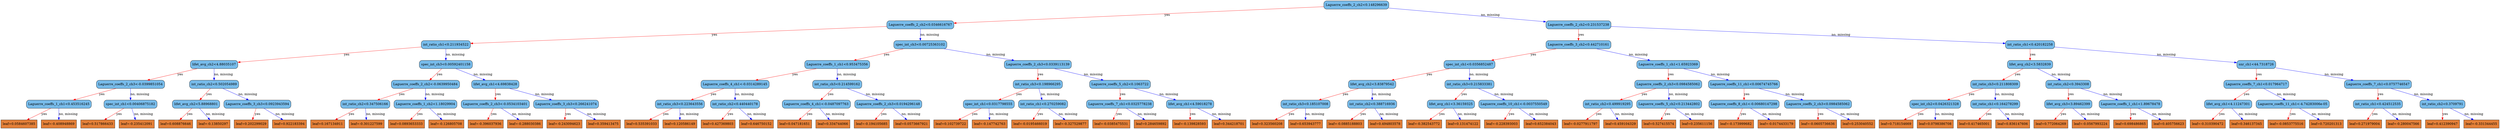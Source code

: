 digraph {
	graph [bb="0,0,8733.4,567",
		rankdir=TB
	];
	node [label="\N"];
	0	[fillcolor="#78bceb",
		height=0.5,
		label="Laguerre_coeffs_2_ch2<0.148296639",
		pos="4740.2,549",
		shape=box,
		style="filled, rounded",
		width=3.1076];
	1	[fillcolor="#78bceb",
		height=0.5,
		label="Laguerre_coeffs_2_ch2<0.0346616767",
		pos="3216.2,460.5",
		shape=box,
		style="filled, rounded",
		width=3.2014];
	0 -> 1	[color="#FF0000",
		label=yes,
		lp="4124.2,504.75",
		pos="e,3331.8,468.06 4627.9,541.62 4350.6,525.88 3635.3,485.28 3343.3,468.71"];
	2	[fillcolor="#78bceb",
		height=0.5,
		label="Laguerre_coeffs_2_ch2<0.231537238",
		pos="5518.2,460.5",
		shape=box,
		style="filled, rounded",
		width=3.1076];
	0 -> 2	[color="#0000FF",
		label="no, missing",
		lp="5231.1,504.75",
		pos="e,5406,473.98 4852.5,535.51 4996.6,519.49 5245.8,491.8 5395,475.21"];
	3	[fillcolor="#78bceb",
		height=0.5,
		label="int_ratio_ch1<0.211934522",
		pos="1556.2,372",
		shape=box,
		style="filled, rounded",
		width=2.3264];
	1 -> 3	[color="#FF0000",
		label=yes,
		lp="2544.2,416.25",
		pos="e,1640.4,377.39 3100.5,453.47 2789.1,437.24 1937.8,392.88 1651.6,377.97"];
	4	[fillcolor="#78bceb",
		height=0.5,
		label="spec_int_ch3<0.00725363102",
		pos="3216.2,372",
		shape=box,
		style="filled, rounded",
		width=2.5035];
	1 -> 4	[color="#0000FF",
		label="no, missing",
		lp="3248.1,416.25",
		pos="e,3216.2,390.35 3216.2,442.41 3216.2,430.76 3216.2,415.05 3216.2,401.52"];
	5	[fillcolor="#78bceb",
		height=0.5,
		label="Laguerre_coeffs_3_ch2<0.442710161",
		pos="5518.2,372",
		shape=box,
		style="filled, rounded",
		width=3.1076];
	2 -> 5	[color="#FF0000",
		label=yes,
		lp="5527.2,416.25",
		pos="e,5518.2,390.35 5518.2,442.41 5518.2,430.76 5518.2,415.05 5518.2,401.52"];
	6	[fillcolor="#78bceb",
		height=0.5,
		label="int_ratio_ch1<0.420182258",
		pos="7069.2,372",
		shape=box,
		style="filled, rounded",
		width=2.3264];
	2 -> 6	[color="#0000FF",
		label="no, missing",
		lp="6465.1,416.25",
		pos="e,6985.3,377.68 5630.4,453.24 5922.3,436.97 6701.7,393.5 6973.9,378.32"];
	7	[fillcolor="#78bceb",
		height=0.5,
		label="lifet_avg_ch2<4.88035107",
		pos="744.25,283.5",
		shape=box,
		style="filled, rounded",
		width=2.2639];
	3 -> 7	[color="#FF0000",
		label=yes,
		lp="1232.2,327.75",
		pos="e,826.03,293.21 1472,362.03 1319,345.73 996.45,311.37 837.21,294.4"];
	8	[fillcolor="#78bceb",
		height=0.5,
		label="spec_int_ch3<0.00592401158",
		pos="1556.2,283.5",
		shape=box,
		style="filled, rounded",
		width=2.5035];
	3 -> 8	[color="#0000FF",
		label="no, missing",
		lp="1588.1,327.75",
		pos="e,1556.2,301.85 1556.2,353.91 1556.2,342.26 1556.2,326.55 1556.2,313.02"];
	9	[fillcolor="#78bceb",
		height=0.5,
		label="Laguerre_coeffs_1_ch1<0.953475356",
		pos="2906.2,283.5",
		shape=box,
		style="filled, rounded",
		width=3.1076];
	4 -> 9	[color="#FF0000",
		label=yes,
		lp="3098.2,327.75",
		pos="e,2968.8,301.95 3153.9,353.6 3103.6,339.57 3032.8,319.82 2979.8,305.03"];
	10	[fillcolor="#78bceb",
		height=0.5,
		label="Laguerre_coeffs_2_ch3<0.0339113139",
		pos="3625.2,283.5",
		shape=box,
		style="filled, rounded",
		width=3.2014];
	4 -> 10	[color="#0000FF",
		label="no, missing",
		lp="3490.1,327.75",
		pos="e,3542.8,301.95 3298.5,353.6 3365.9,339.34 3461.4,319.16 3531.7,304.29"];
	15	[fillcolor="#78bceb",
		height=0.5,
		label="Laguerre_coeffs_2_ch3<-0.0399851054",
		pos="451.25,195",
		shape=box,
		style="filled, rounded",
		width=3.2639];
	7 -> 15	[color="#FF0000",
		label=yes,
		lp="633.25,239.25",
		pos="e,510.35,213.45 685.31,265.1 637.9,251.1 571.17,231.4 521.09,216.62"];
	16	[fillcolor="#78bceb",
		height=0.5,
		label="int_ratio_ch2<0.502054989",
		pos="744.25,195",
		shape=box,
		style="filled, rounded",
		width=2.3264];
	7 -> 16	[color="#0000FF",
		label="no, missing",
		lp="776.12,239.25",
		pos="e,744.25,213.35 744.25,265.41 744.25,253.76 744.25,238.05 744.25,224.52"];
	17	[fillcolor="#78bceb",
		height=0.5,
		label="Laguerre_coeffs_2_ch2<-0.0639950484",
		pos="1484.2,195",
		shape=box,
		style="filled, rounded",
		width=3.2639];
	8 -> 17	[color="#FF0000",
		label=yes,
		lp="1536.2,239.25",
		pos="e,1498.7,213.35 1542,265.41 1531.7,253.05 1517.7,236.13 1506,222.08"];
	18	[fillcolor="#78bceb",
		height=0.5,
		label="lifet_avg_ch1<4.69838428",
		pos="1728.2,195",
		shape=box,
		style="filled, rounded",
		width=2.2639];
	8 -> 18	[color="#0000FF",
		label="no, missing",
		lp="1690.1,239.25",
		pos="e,1693.6,213.41 1590.6,265.2 1617.3,251.81 1654.4,233.15 1683.4,218.58"];
	31	[fillcolor="#78bceb",
		height=0.5,
		label="Laguerre_coeffs_1_ch1<0.453516245",
		pos="200.25,106.5",
		shape=box,
		style="filled, rounded",
		width=3.1076];
	15 -> 31	[color="#FF0000",
		label=yes,
		lp="357.25,150.75",
		pos="e,250.66,124.87 400.76,176.6 360.59,162.76 304.23,143.34 261.49,128.61"];
	32	[fillcolor="#78bceb",
		height=0.5,
		label="spec_int_ch1<0.00406875182",
		pos="451.25,106.5",
		shape=box,
		style="filled, rounded",
		width=2.5035];
	15 -> 32	[color="#0000FF",
		label="no, missing",
		lp="483.12,150.75",
		pos="e,451.25,124.85 451.25,176.91 451.25,165.26 451.25,149.55 451.25,136.02"];
	33	[fillcolor="#78bceb",
		height=0.5,
		label="lifet_avg_ch2<5.88968801",
		pos="680.25,106.5",
		shape=box,
		style="filled, rounded",
		width=2.2639];
	16 -> 33	[color="#FF0000",
		label=yes,
		lp="727.25,150.75",
		pos="e,693.09,124.85 731.61,176.91 722.55,164.67 710.18,147.95 699.85,133.99"];
	34	[fillcolor="#78bceb",
		height=0.5,
		label="Laguerre_coeffs_3_ch3<0.0923943594",
		pos="895.25,106.5",
		shape=box,
		style="filled, rounded",
		width=3.2014];
	16 -> 34	[color="#0000FF",
		label="no, missing",
		lp="866.12,150.75",
		pos="e,864.85,124.91 774.44,176.7 797.62,163.43 829.83,144.98 855.16,130.46"];
	63	[fillcolor="#e48038",
		height=0.5,
		label="leaf=0.0584607385",
		pos="61.25,18",
		shape=box,
		style=filled,
		width=1.7014];
	31 -> 63	[color="#FF0000",
		label=yes,
		lp="152.25,62.25",
		pos="e,88.996,36.267 172.46,88.203 151.24,75.003 121.8,56.683 98.545,42.209"];
	64	[fillcolor="#e48038",
		height=0.5,
		label="leaf=-0.408948869",
		pos="200.25,18",
		shape=box,
		style=filled,
		width=1.6701];
	31 -> 64	[color="#0000FF",
		label="no, missing",
		lp="232.12,62.25",
		pos="e,200.25,36.35 200.25,88.41 200.25,76.758 200.25,61.047 200.25,47.519"];
	65	[fillcolor="#e48038",
		height=0.5,
		label="leaf=0.517866433",
		pos="336.25,18",
		shape=box,
		style=filled,
		width=1.6076];
	32 -> 65	[color="#FF0000",
		label=yes,
		lp="413.25,62.25",
		pos="e,359.21,36.267 428.25,88.203 411.1,75.297 387.43,57.498 368.4,43.183"];
	66	[fillcolor="#e48038",
		height=0.5,
		label="leaf=-0.235412091",
		pos="472.25,18",
		shape=box,
		style=filled,
		width=1.6701];
	32 -> 66	[color="#0000FF",
		label="no, missing",
		lp="496.12,62.25",
		pos="e,468.04,36.35 455.4,88.41 458.23,76.758 462.04,61.047 465.33,47.519"];
	67	[fillcolor="#e48038",
		height=0.5,
		label="leaf=0.608876646",
		pos="608.25,18",
		shape=box,
		style=filled,
		width=1.6076];
	33 -> 67	[color="#FF0000",
		label=yes,
		lp="660.25,62.25",
		pos="e,622.69,36.35 666.03,88.41 655.74,76.051 641.65,59.127 629.96,45.085"];
	68	[fillcolor="#e48038",
		height=0.5,
		label="leaf=-0.13850297",
		pos="741.25,18",
		shape=box,
		style=filled,
		width=1.5764];
	33 -> 68	[color="#0000FF",
		label="no, missing",
		lp="748.12,62.25",
		pos="e,729.01,36.35 692.3,88.41 700.93,76.169 712.73,59.449 722.57,45.487"];
	69	[fillcolor="#e48038",
		height=0.5,
		label="leaf=0.202299029",
		pos="874.25,18",
		shape=box,
		style=filled,
		width=1.6076];
	34 -> 69	[color="#FF0000",
		label=yes,
		lp="896.25,62.25",
		pos="e,878.46,36.35 891.1,88.41 888.27,76.758 884.46,61.047 881.17,47.519"];
	70	[fillcolor="#e48038",
		height=0.5,
		label="leaf=0.922183394",
		pos="1008.2,18",
		shape=box,
		style=filled,
		width=1.6076];
	34 -> 70	[color="#0000FF",
		label="no, missing",
		lp="994.12,62.25",
		pos="e,985.69,36.267 917.85,88.203 934.71,75.297 957.96,57.498 976.66,43.183"];
	35	[fillcolor="#78bceb",
		height=0.5,
		label="int_ratio_ch2<0.347506166",
		pos="1274.2,106.5",
		shape=box,
		style="filled, rounded",
		width=2.3264];
	17 -> 35	[color="#FF0000",
		label=yes,
		lp="1407.2,150.75",
		pos="e,1316.4,124.87 1442,176.6 1408.8,162.9 1362.2,143.75 1326.6,129.08"];
	36	[fillcolor="#78bceb",
		height=0.5,
		label="Laguerre_coeffs_1_ch2<1.18029904",
		pos="1484.2,106.5",
		shape=box,
		style="filled, rounded",
		width=3.0139];
	17 -> 36	[color="#0000FF",
		label="no, missing",
		lp="1516.1,150.75",
		pos="e,1484.2,124.85 1484.2,176.91 1484.2,165.26 1484.2,149.55 1484.2,136.02"];
	37	[fillcolor="#78bceb",
		height=0.5,
		label="Laguerre_coeffs_2_ch3<-0.0534103401",
		pos="1728.2,106.5",
		shape=box,
		style="filled, rounded",
		width=3.2639];
	18 -> 37	[color="#FF0000",
		label=yes,
		lp="1737.2,150.75",
		pos="e,1728.2,124.85 1728.2,176.91 1728.2,165.26 1728.2,149.55 1728.2,136.02"];
	38	[fillcolor="#78bceb",
		height=0.5,
		label="Laguerre_coeffs_3_ch3<0.266241074",
		pos="1975.2,106.5",
		shape=box,
		style="filled, rounded",
		width=3.1076];
	18 -> 38	[color="#0000FF",
		label="no, missing",
		lp="1906.1,150.75",
		pos="e,1925.6,124.87 1777.9,176.6 1817.5,162.76 1872.9,143.34 1915,128.61"];
	71	[fillcolor="#e48038",
		height=0.5,
		label="leaf=0.167134911",
		pos="1142.2,18",
		shape=box,
		style=filled,
		width=1.6076];
	35 -> 71	[color="#FF0000",
		label=yes,
		lp="1229.2,62.25",
		pos="e,1168.6,36.267 1247.9,88.203 1227.8,75.062 1200,56.846 1178,42.403"];
	72	[fillcolor="#e48038",
		height=0.5,
		label="leaf=-0.301227599",
		pos="1278.2,18",
		shape=box,
		style=filled,
		width=1.6701];
	35 -> 72	[color="#0000FF",
		label="no, missing",
		lp="1309.1,62.25",
		pos="e,1277.4,36.35 1275,88.41 1275.6,76.758 1276.3,61.047 1276.9,47.519"];
	73	[fillcolor="#e48038",
		height=0.5,
		label="leaf=0.0893653333",
		pos="1417.2,18",
		shape=box,
		style=filled,
		width=1.7014];
	36 -> 73	[color="#FF0000",
		label=yes,
		lp="1466.2,62.25",
		pos="e,1430.7,36.35 1471,88.41 1461.4,76.051 1448.3,59.127 1437.5,45.085"];
	74	[fillcolor="#e48038",
		height=0.5,
		label="leaf=-0.126805708",
		pos="1556.2,18",
		shape=box,
		style=filled,
		width=1.6701];
	36 -> 74	[color="#0000FF",
		label="no, missing",
		lp="1559.1,62.25",
		pos="e,1541.8,36.35 1498.5,88.41 1508.8,76.051 1522.8,59.127 1534.5,45.085"];
	75	[fillcolor="#e48038",
		height=0.5,
		label="leaf=-0.396037936",
		pos="1694.2,18",
		shape=box,
		style=filled,
		width=1.6701];
	37 -> 75	[color="#FF0000",
		label=yes,
		lp="1724.2,62.25",
		pos="e,1701.1,36.35 1721.5,88.41 1716.9,76.522 1710.5,60.41 1705.1,46.702"];
	76	[fillcolor="#e48038",
		height=0.5,
		label="leaf=-0.288030386",
		pos="1832.2,18",
		shape=box,
		style=filled,
		width=1.6701];
	37 -> 76	[color="#0000FF",
		label="no, missing",
		lp="1822.1,62.25",
		pos="e,1811.4,36.35 1748.8,88.41 1764.2,75.581 1785.6,57.831 1802.8,43.493"];
	77	[fillcolor="#e48038",
		height=0.5,
		label="leaf=-0.243094623",
		pos="1970.2,18",
		shape=box,
		style=filled,
		width=1.6701];
	38 -> 77	[color="#FF0000",
		label=yes,
		lp="1982.2,62.25",
		pos="e,1971.3,36.35 1974.3,88.41 1973.6,76.758 1972.7,61.047 1971.9,47.519"];
	78	[fillcolor="#e48038",
		height=0.5,
		label="leaf=0.359413475",
		pos="2106.2,18",
		shape=box,
		style=filled,
		width=1.6076];
	38 -> 78	[color="#0000FF",
		label="no, missing",
		lp="2085.1,62.25",
		pos="e,2080.1,36.267 2001.4,88.203 2021.3,75.12 2048.7,57.01 2070.5,42.597"];
	19	[fillcolor="#78bceb",
		height=0.5,
		label="Laguerre_coeffs_4_ch1<-0.0314289145",
		pos="2585.2,195",
		shape=box,
		style="filled, rounded",
		width=3.2639];
	9 -> 19	[color="#FF0000",
		label=yes,
		lp="2784.2,239.25",
		pos="e,2650,213.45 2841.7,265.1 2789.5,251.05 2716,231.24 2661.1,216.43"];
	20	[fillcolor="#78bceb",
		height=0.5,
		label="int_ratio_ch3<0.214599162",
		pos="2906.2,195",
		shape=box,
		style="filled, rounded",
		width=2.3264];
	9 -> 20	[color="#0000FF",
		label="no, missing",
		lp="2938.1,239.25",
		pos="e,2906.2,213.35 2906.2,265.41 2906.2,253.76 2906.2,238.05 2906.2,224.52"];
	21	[fillcolor="#78bceb",
		height=0.5,
		label="int_ratio_ch3<0.198966295",
		pos="3625.2,195",
		shape=box,
		style="filled, rounded",
		width=2.3264];
	10 -> 21	[color="#FF0000",
		label=yes,
		lp="3634.2,239.25",
		pos="e,3625.2,213.35 3625.2,265.41 3625.2,253.76 3625.2,238.05 3625.2,224.52"];
	22	[fillcolor="#78bceb",
		height=0.5,
		label="Laguerre_coeffs_5_ch2<0.1063722",
		pos="3914.2,195",
		shape=box,
		style="filled, rounded",
		width=2.9201];
	10 -> 22	[color="#0000FF",
		label="no, missing",
		lp="3828.1,239.25",
		pos="e,3856.2,213.37 3683.4,265.1 3730.1,251.11 3795.9,231.42 3845.3,216.64"];
	39	[fillcolor="#78bceb",
		height=0.5,
		label="int_ratio_ch3<0.223643556",
		pos="2374.2,106.5",
		shape=box,
		style="filled, rounded",
		width=2.3264];
	19 -> 39	[color="#FF0000",
		label=yes,
		lp="2508.2,150.75",
		pos="e,2416.6,124.87 2542.8,176.6 2509.4,162.9 2462.7,143.75 2426.9,129.08"];
	40	[fillcolor="#78bceb",
		height=0.5,
		label="int_ratio_ch2<0.440440178",
		pos="2585.2,106.5",
		shape=box,
		style="filled, rounded",
		width=2.3264];
	19 -> 40	[color="#0000FF",
		label="no, missing",
		lp="2617.1,150.75",
		pos="e,2585.2,124.85 2585.2,176.91 2585.2,165.26 2585.2,149.55 2585.2,136.02"];
	41	[fillcolor="#78bceb",
		height=0.5,
		label="Laguerre_coeffs_4_ch1<-0.0487097763",
		pos="2828.2,106.5",
		shape=box,
		style="filled, rounded",
		width=3.2639];
	20 -> 41	[color="#FF0000",
		label=yes,
		lp="2883.2,150.75",
		pos="e,2843.9,124.85 2890.8,176.91 2879.6,164.43 2864.1,147.3 2851.4,133.18"];
	42	[fillcolor="#78bceb",
		height=0.5,
		label="Laguerre_coeffs_2_ch3<0.0194296148",
		pos="3079.2,106.5",
		shape=box,
		style="filled, rounded",
		width=3.2014];
	20 -> 42	[color="#0000FF",
		label="no, missing",
		lp="3040.1,150.75",
		pos="e,3044.4,124.91 2940.8,176.7 2967.7,163.25 3005.3,144.49 3034.5,129.89"];
	79	[fillcolor="#e48038",
		height=0.5,
		label="leaf=0.535391033",
		pos="2240.2,18",
		shape=box,
		style=filled,
		width=1.6076];
	39 -> 79	[color="#FF0000",
		label=yes,
		lp="2329.2,62.25",
		pos="e,2267,36.267 2347.5,88.203 2327.1,75.062 2298.9,56.846 2276.5,42.403"];
	80	[fillcolor="#e48038",
		height=0.5,
		label="leaf=0.120586149",
		pos="2374.2,18",
		shape=box,
		style=filled,
		width=1.6076];
	39 -> 80	[color="#0000FF",
		label="no, missing",
		lp="2406.1,62.25",
		pos="e,2374.2,36.35 2374.2,88.41 2374.2,76.758 2374.2,61.047 2374.2,47.519"];
	81	[fillcolor="#e48038",
		height=0.5,
		label="leaf=0.427369803",
		pos="2508.2,18",
		shape=box,
		style=filled,
		width=1.6076];
	40 -> 81	[color="#FF0000",
		label=yes,
		lp="2563.2,62.25",
		pos="e,2523.7,36.35 2570,88.41 2558.9,75.934 2543.7,58.805 2531.1,44.685"];
	82	[fillcolor="#e48038",
		height=0.5,
		label="leaf=0.646750152",
		pos="2642.2,18",
		shape=box,
		style=filled,
		width=1.6076];
	40 -> 82	[color="#0000FF",
		label="no, missing",
		lp="2651.1,62.25",
		pos="e,2630.8,36.35 2596.5,88.41 2604.5,76.287 2615.4,59.77 2624.5,45.89"];
	83	[fillcolor="#e48038",
		height=0.5,
		label="leaf=0.047181651",
		pos="2776.2,18",
		shape=box,
		style=filled,
		width=1.6076];
	41 -> 83	[color="#FF0000",
		label=yes,
		lp="2816.2,62.25",
		pos="e,2786.7,36.35 2818,88.41 2810.7,76.287 2800.8,59.77 2792.4,45.89"];
	84	[fillcolor="#e48038",
		height=0.5,
		label="leaf=0.334744066",
		pos="2910.2,18",
		shape=box,
		style=filled,
		width=1.6076];
	41 -> 84	[color="#0000FF",
		label="no, missing",
		lp="2909.1,62.25",
		pos="e,2893.8,36.35 2844.5,88.41 2856.3,75.934 2872.5,58.805 2885.9,44.685"];
	85	[fillcolor="#e48038",
		height=0.5,
		label="leaf=-0.194105685",
		pos="3046.2,18",
		shape=box,
		style=filled,
		width=1.6701];
	42 -> 85	[color="#FF0000",
		label=yes,
		lp="3075.2,62.25",
		pos="e,3052.9,36.35 3072.7,88.41 3068.2,76.522 3062,60.41 3056.8,46.702"];
	86	[fillcolor="#e48038",
		height=0.5,
		label="leaf=0.0573667921",
		pos="3185.2,18",
		shape=box,
		style=filled,
		width=1.7014];
	42 -> 86	[color="#0000FF",
		label="no, missing",
		lp="3174.1,62.25",
		pos="e,3164.1,36.267 3100.4,88.203 3116.2,75.356 3137.9,57.661 3155.4,43.38"];
	43	[fillcolor="#78bceb",
		height=0.5,
		label="spec_int_ch1<0.0317798555",
		pos="3455.2,106.5",
		shape=box,
		style="filled, rounded",
		width=2.4097];
	21 -> 43	[color="#FF0000",
		label=yes,
		lp="3565.2,150.75",
		pos="e,3489.5,124.91 3591.3,176.7 3564.9,163.31 3528.3,144.65 3499.6,130.08"];
	44	[fillcolor="#78bceb",
		height=0.5,
		label="int_ratio_ch1<0.270259082",
		pos="3644.2,106.5",
		shape=box,
		style="filled, rounded",
		width=2.3264];
	21 -> 44	[color="#0000FF",
		label="no, missing",
		lp="3669.1,150.75",
		pos="e,3640.4,124.85 3629,176.91 3631.6,165.26 3635,149.55 3638,136.02"];
	45	[fillcolor="#78bceb",
		height=0.5,
		label="Laguerre_coeffs_7_ch1<0.0325778238",
		pos="3914.2,106.5",
		shape=box,
		style="filled, rounded",
		width=3.2014];
	22 -> 45	[color="#FF0000",
		label=yes,
		lp="3923.2,150.75",
		pos="e,3914.2,124.85 3914.2,176.91 3914.2,165.26 3914.2,149.55 3914.2,136.02"];
	46	[fillcolor="#78bceb",
		height=0.5,
		label="lifet_avg_ch1<4.59018278",
		pos="4159.2,106.5",
		shape=box,
		style="filled, rounded",
		width=2.2639];
	22 -> 46	[color="#0000FF",
		label="no, missing",
		lp="4091.1,150.75",
		pos="e,4110,124.87 3963.5,176.6 4002.7,162.79 4057.5,143.42 4099.2,128.7"];
	87	[fillcolor="#e48038",
		height=0.5,
		label="leaf=0.102739722",
		pos="3322.2,18",
		shape=box,
		style=filled,
		width=1.6076];
	43 -> 87	[color="#FF0000",
		label=yes,
		lp="3410.2,62.25",
		pos="e,3348.8,36.267 3428.7,88.203 3408.4,75.062 3380.4,56.846 3358.2,42.403"];
	88	[fillcolor="#e48038",
		height=0.5,
		label="leaf=-0.147742763",
		pos="3458.2,18",
		shape=box,
		style=filled,
		width=1.6701];
	43 -> 88	[color="#0000FF",
		label="no, missing",
		lp="3489.1,62.25",
		pos="e,3457.6,36.35 3455.8,88.41 3456.2,76.758 3456.8,61.047 3457.3,47.519"];
	89	[fillcolor="#e48038",
		height=0.5,
		label="leaf=-0.0195466019",
		pos="3600.2,18",
		shape=box,
		style=filled,
		width=1.7639];
	44 -> 89	[color="#FF0000",
		label=yes,
		lp="3635.2,62.25",
		pos="e,3609.1,36.35 3635.6,88.41 3629.4,76.405 3621.2,60.091 3614.1,46.295"];
	90	[fillcolor="#e48038",
		height=0.5,
		label="leaf=-0.327529877",
		pos="3742.2,18",
		shape=box,
		style=filled,
		width=1.6701];
	44 -> 90	[color="#0000FF",
		label="no, missing",
		lp="3734.1,62.25",
		pos="e,3722.6,36.35 3663.6,88.41 3678,75.698 3697.9,58.157 3714.1,43.889"];
	91	[fillcolor="#e48038",
		height=0.5,
		label="leaf=-0.0385475531",
		pos="3884.2,18",
		shape=box,
		style=filled,
		width=1.7639];
	45 -> 91	[color="#FF0000",
		label=yes,
		lp="3911.2,62.25",
		pos="e,3890.3,36.35 3908.3,88.41 3904.2,76.64 3898.7,60.729 3894,47.11"];
	92	[fillcolor="#e48038",
		height=0.5,
		label="leaf=0.284659892",
		pos="4023.2,18",
		shape=box,
		style=filled,
		width=1.6076];
	45 -> 92	[color="#0000FF",
		label="no, missing",
		lp="4011.1,62.25",
		pos="e,4001.5,36.267 3936,88.203 3952.2,75.356 3974.5,57.661 3992.5,43.38"];
	93	[fillcolor="#e48038",
		height=0.5,
		label="leaf=-0.139828593",
		pos="4159.2,18",
		shape=box,
		style=filled,
		width=1.6701];
	46 -> 93	[color="#FF0000",
		label=yes,
		lp="4168.2,62.25",
		pos="e,4159.2,36.35 4159.2,88.41 4159.2,76.758 4159.2,61.047 4159.2,47.519"];
	94	[fillcolor="#e48038",
		height=0.5,
		label="leaf=0.344218701",
		pos="4295.2,18",
		shape=box,
		style=filled,
		width=1.6076];
	46 -> 94	[color="#0000FF",
		label="no, missing",
		lp="4272.1,62.25",
		pos="e,4268.1,36.267 4186.4,88.203 4207.1,75.062 4235.7,56.846 4258.5,42.403"];
	11	[fillcolor="#78bceb",
		height=0.5,
		label="spec_int_ch1<0.0356852487",
		pos="5137.2,283.5",
		shape=box,
		style="filled, rounded",
		width=2.4097];
	5 -> 11	[color="#FF0000",
		label=yes,
		lp="5371.2,327.75",
		pos="e,5214.1,301.95 5441.6,353.6 5379.1,339.4 5290.6,319.32 5225.2,304.47"];
	12	[fillcolor="#78bceb",
		height=0.5,
		label="Laguerre_coeffs_1_ch1<1.65923369",
		pos="5833.2,283.5",
		shape=box,
		style="filled, rounded",
		width=3.0139];
	5 -> 12	[color="#0000FF",
		label="no, missing",
		lp="5736.1,327.75",
		pos="e,5769.7,301.95 5581.6,353.6 5632.8,339.55 5704.9,319.74 5758.8,304.93"];
	13	[fillcolor="#78bceb",
		height=0.5,
		label="lifet_avg_ch2<3.5832839",
		pos="7069.2,283.5",
		shape=box,
		style="filled, rounded",
		width=2.1701];
	6 -> 13	[color="#FF0000",
		label=yes,
		lp="7078.2,327.75",
		pos="e,7069.2,301.85 7069.2,353.91 7069.2,342.26 7069.2,326.55 7069.2,313.02"];
	14	[fillcolor="#78bceb",
		height=0.5,
		label="snr_ch1<44.7318726",
		pos="7900.2,283.5",
		shape=box,
		style="filled, rounded",
		width=1.8264];
	6 -> 14	[color="#0000FF",
		label="no, missing",
		lp="7591.1,327.75",
		pos="e,7834.3,291.37 7153.1,362.27 7314.6,345.46 7666.7,308.81 7822.9,292.55"];
	23	[fillcolor="#78bceb",
		height=0.5,
		label="lifet_avg_ch2<3.83879542",
		pos="4795.2,195",
		shape=box,
		style="filled, rounded",
		width=2.2639];
	11 -> 23	[color="#FF0000",
		label=yes,
		lp="5006.2,239.25",
		pos="e,4864.2,213.45 5068.5,265.1 5012.7,250.99 4933.9,231.07 4875.3,216.25"];
	24	[fillcolor="#78bceb",
		height=0.5,
		label="int_ratio_ch3<0.215833381",
		pos="5137.2,195",
		shape=box,
		style="filled, rounded",
		width=2.3264];
	11 -> 24	[color="#0000FF",
		label="no, missing",
		lp="5169.1,239.25",
		pos="e,5137.2,213.35 5137.2,265.41 5137.2,253.76 5137.2,238.05 5137.2,224.52"];
	25	[fillcolor="#78bceb",
		height=0.5,
		label="Laguerre_coeffs_2_ch3<0.0984585062",
		pos="5833.2,195",
		shape=box,
		style="filled, rounded",
		width=3.2014];
	12 -> 25	[color="#FF0000",
		label=yes,
		lp="5842.2,239.25",
		pos="e,5833.2,213.35 5833.2,265.41 5833.2,253.76 5833.2,238.05 5833.2,224.52"];
	26	[fillcolor="#78bceb",
		height=0.5,
		label="Laguerre_coeffs_11_ch1<0.00674745766",
		pos="6096.2,195",
		shape=box,
		style="filled, rounded",
		width=3.3889];
	12 -> 26	[color="#0000FF",
		label="no, missing",
		lp="6021.1,239.25",
		pos="e,6043.4,213.37 5886.2,265.1 5928.4,251.2 5987.8,231.67 6032.6,216.92"];
	47	[fillcolor="#78bceb",
		height=0.5,
		label="int_ratio_ch3<0.185107008",
		pos="4563.2,106.5",
		shape=box,
		style="filled, rounded",
		width=2.3264];
	23 -> 47	[color="#FF0000",
		label=yes,
		lp="4709.2,150.75",
		pos="e,4609.8,124.87 4748.6,176.6 4711.7,162.85 4660,143.58 4620.6,128.89"];
	48	[fillcolor="#78bceb",
		height=0.5,
		label="int_ratio_ch2<0.388716936",
		pos="4795.2,106.5",
		shape=box,
		style="filled, rounded",
		width=2.3264];
	23 -> 48	[color="#0000FF",
		label="no, missing",
		lp="4827.1,150.75",
		pos="e,4795.2,124.85 4795.2,176.91 4795.2,165.26 4795.2,149.55 4795.2,136.02"];
	49	[fillcolor="#78bceb",
		height=0.5,
		label="lifet_avg_ch1<3.36159325",
		pos="5071.2,106.5",
		shape=box,
		style="filled, rounded",
		width=2.2639];
	24 -> 49	[color="#FF0000",
		label=yes,
		lp="5119.2,150.75",
		pos="e,5084.5,124.85 5124.2,176.91 5114.9,164.67 5102.1,147.95 5091.5,133.99"];
	50	[fillcolor="#78bceb",
		height=0.5,
		label="Laguerre_coeffs_10_ch1<-0.0037550549",
		pos="5291.2,106.5",
		shape=box,
		style="filled, rounded",
		width=3.3576];
	24 -> 50	[color="#0000FF",
		label="no, missing",
		lp="5260.1,150.75",
		pos="e,5260.2,124.91 5168,176.7 5191.7,163.43 5224.5,144.98 5250.4,130.46"];
	95	[fillcolor="#e48038",
		height=0.5,
		label="leaf=0.323560208",
		pos="4429.2,18",
		shape=box,
		style=filled,
		width=1.6076];
	47 -> 95	[color="#FF0000",
		label=yes,
		lp="4518.2,62.25",
		pos="e,4456,36.267 4536.5,88.203 4516.1,75.062 4487.9,56.846 4465.5,42.403"];
	96	[fillcolor="#e48038",
		height=0.5,
		label="leaf=0.653943777",
		pos="4563.2,18",
		shape=box,
		style=filled,
		width=1.6076];
	47 -> 96	[color="#0000FF",
		label="no, missing",
		lp="4595.1,62.25",
		pos="e,4563.2,36.35 4563.2,88.41 4563.2,76.758 4563.2,61.047 4563.2,47.519"];
	97	[fillcolor="#e48038",
		height=0.5,
		label="leaf=-0.0885188803",
		pos="4702.2,18",
		shape=box,
		style=filled,
		width=1.7639];
	48 -> 97	[color="#FF0000",
		label=yes,
		lp="4766.2,62.25",
		pos="e,4720.9,36.35 4776.9,88.41 4763.2,75.698 4744.3,58.157 4729,43.889"];
	98	[fillcolor="#e48038",
		height=0.5,
		label="leaf=0.494803578",
		pos="4841.2,18",
		shape=box,
		style=filled,
		width=1.6076];
	48 -> 98	[color="#0000FF",
		label="no, missing",
		lp="4855.1,62.25",
		pos="e,4832,36.35 4804.3,88.41 4810.7,76.405 4819.4,60.091 4826.7,46.295"];
	99	[fillcolor="#e48038",
		height=0.5,
		label="leaf=-0.382543772",
		pos="4977.2,18",
		shape=box,
		style=filled,
		width=1.6701];
	49 -> 99	[color="#FF0000",
		label=yes,
		lp="5042.2,62.25",
		pos="e,4996.1,36.35 5052.7,88.41 5038.9,75.698 5019.8,58.157 5004.3,43.889"];
	100	[fillcolor="#e48038",
		height=0.5,
		label="leaf=0.131474122",
		pos="5113.2,18",
		shape=box,
		style=filled,
		width=1.6076];
	49 -> 100	[color="#0000FF",
		label="no, missing",
		lp="5128.1,62.25",
		pos="e,5104.8,36.35 5079.5,88.41 5085.3,76.522 5093.1,60.41 5099.8,46.702"];
	101	[fillcolor="#e48038",
		height=0.5,
		label="leaf=-0.228393003",
		pos="5249.2,18",
		shape=box,
		style=filled,
		width=1.6701];
	50 -> 101	[color="#FF0000",
		label=yes,
		lp="5283.2,62.25",
		pos="e,5257.7,36.35 5283,88.41 5277.2,76.522 5269.4,60.41 5262.7,46.702"];
	102	[fillcolor="#e48038",
		height=0.5,
		label="leaf=0.652384043",
		pos="5385.2,18",
		shape=box,
		style=filled,
		width=1.6076];
	50 -> 102	[color="#0000FF",
		label="no, missing",
		lp="5379.1,62.25",
		pos="e,5366.4,36.35 5309.8,88.41 5323.6,75.698 5342.7,58.157 5358.2,43.889"];
	51	[fillcolor="#78bceb",
		height=0.5,
		label="int_ratio_ch2<0.499919295",
		pos="5622.2,106.5",
		shape=box,
		style="filled, rounded",
		width=2.3264];
	25 -> 51	[color="#FF0000",
		label=yes,
		lp="5756.2,150.75",
		pos="e,5664.6,124.87 5790.8,176.6 5757.4,162.9 5710.7,143.75 5674.9,129.08"];
	52	[fillcolor="#78bceb",
		height=0.5,
		label="Laguerre_coeffs_5_ch2<0.213442802",
		pos="5836.2,106.5",
		shape=box,
		style="filled, rounded",
		width=3.1076];
	25 -> 52	[color="#0000FF",
		label="no, missing",
		lp="5867.1,150.75",
		pos="e,5835.6,124.85 5833.8,176.91 5834.2,165.26 5834.8,149.55 5835.3,136.02"];
	53	[fillcolor="#78bceb",
		height=0.5,
		label="Laguerre_coeffs_8_ch1<-0.00680147298",
		pos="6096.2,106.5",
		shape=box,
		style="filled, rounded",
		width=3.3576];
	26 -> 53	[color="#FF0000",
		label=yes,
		lp="6105.2,150.75",
		pos="e,6096.2,124.85 6096.2,176.91 6096.2,165.26 6096.2,149.55 6096.2,136.02"];
	54	[fillcolor="#78bceb",
		height=0.5,
		label="Laguerre_coeffs_2_ch3<0.0984585062",
		pos="6354.2,106.5",
		shape=box,
		style="filled, rounded",
		width=3.2014];
	26 -> 54	[color="#0000FF",
		label="no, missing",
		lp="6281.1,150.75",
		pos="e,6302.4,124.87 6148.1,176.6 6189.5,162.73 6247.6,143.25 6291.6,128.51"];
	103	[fillcolor="#e48038",
		height=0.5,
		label="leaf=-0.0277911797",
		pos="5524.2,18",
		shape=box,
		style=filled,
		width=1.7639];
	51 -> 103	[color="#FF0000",
		label=yes,
		lp="5591.2,62.25",
		pos="e,5543.9,36.35 5602.9,88.41 5588.5,75.698 5568.6,58.157 5552.4,43.889"];
	104	[fillcolor="#e48038",
		height=0.5,
		label="leaf=0.459104329",
		pos="5663.2,18",
		shape=box,
		style=filled,
		width=1.6076];
	51 -> 104	[color="#0000FF",
		label="no, missing",
		lp="5679.1,62.25",
		pos="e,5655,36.35 5630.4,88.41 5636,76.522 5643.6,60.41 5650.1,46.702"];
	105	[fillcolor="#e48038",
		height=0.5,
		label="leaf=0.527415574",
		pos="5797.2,18",
		shape=box,
		style=filled,
		width=1.6076];
	52 -> 105	[color="#FF0000",
		label=yes,
		lp="5829.2,62.25",
		pos="e,5805.1,36.35 5828.5,88.41 5823.2,76.522 5815.9,60.41 5809.7,46.702"];
	106	[fillcolor="#e48038",
		height=0.5,
		label="leaf=0.235611156",
		pos="5931.2,18",
		shape=box,
		style=filled,
		width=1.6076];
	52 -> 106	[color="#0000FF",
		label="no, missing",
		lp="5925.1,62.25",
		pos="e,5912.2,36.35 5855,88.41 5869,75.698 5888.2,58.157 5903.9,43.889"];
	107	[fillcolor="#e48038",
		height=0.5,
		label="leaf=-0.173999682",
		pos="6067.2,18",
		shape=box,
		style=filled,
		width=1.6701];
	53 -> 107	[color="#FF0000",
		label=yes,
		lp="6094.2,62.25",
		pos="e,6073.1,36.35 6090.5,88.41 6086.6,76.64 6081.2,60.729 6076.7,47.11"];
	108	[fillcolor="#e48038",
		height=0.5,
		label="leaf=-0.0174433179",
		pos="6209.2,18",
		shape=box,
		style=filled,
		width=1.7639];
	53 -> 108	[color="#0000FF",
		label="no, missing",
		lp="6195.1,62.25",
		pos="e,6186.7,36.267 6118.8,88.203 6135.7,75.297 6159,57.498 6177.7,43.183"];
	109	[fillcolor="#e48038",
		height=0.5,
		label="leaf=-0.0605736636",
		pos="6354.2,18",
		shape=box,
		style=filled,
		width=1.7639];
	54 -> 109	[color="#FF0000",
		label=yes,
		lp="6363.2,62.25",
		pos="e,6354.2,36.35 6354.2,88.41 6354.2,76.758 6354.2,61.047 6354.2,47.519"];
	110	[fillcolor="#e48038",
		height=0.5,
		label="leaf=0.253040552",
		pos="6493.2,18",
		shape=box,
		style=filled,
		width=1.6076];
	54 -> 110	[color="#0000FF",
		label="no, missing",
		lp="6468.1,62.25",
		pos="e,6465.5,36.267 6382,88.203 6403.3,75.003 6432.7,56.683 6456,42.209"];
	27	[fillcolor="#78bceb",
		height=0.5,
		label="int_ratio_ch3<0.211808309",
		pos="6969.2,195",
		shape=box,
		style="filled, rounded",
		width=2.3264];
	13 -> 27	[color="#FF0000",
		label=yes,
		lp="7037.2,239.25",
		pos="e,6989.3,213.35 7049.5,265.41 7034.7,252.58 7014.1,234.83 6997.6,220.49"];
	28	[fillcolor="#78bceb",
		height=0.5,
		label="int_ratio_ch2<0.3943308",
		pos="7204.2,195",
		shape=box,
		style="filled, rounded",
		width=2.1389];
	13 -> 28	[color="#0000FF",
		label="no, missing",
		lp="7181.1,239.25",
		pos="e,7177.3,213.27 7096.2,265.2 7116.8,252.06 7145.2,233.85 7167.7,219.4"];
	29	[fillcolor="#78bceb",
		height=0.5,
		label="Laguerre_coeffs_7_ch1<0.017964717",
		pos="7900.2,195",
		shape=box,
		style="filled, rounded",
		width=3.1076];
	14 -> 29	[color="#FF0000",
		label=yes,
		lp="7909.2,239.25",
		pos="e,7900.2,213.35 7900.2,265.41 7900.2,253.76 7900.2,238.05 7900.2,224.52"];
	30	[fillcolor="#78bceb",
		height=0.5,
		label="Laguerre_coeffs_7_ch1<0.0757746547",
		pos="8311.2,195",
		shape=box,
		style="filled, rounded",
		width=3.2014];
	14 -> 30	[color="#0000FF",
		label="no, missing",
		lp="8175.1,239.25",
		pos="e,8228.3,213.45 7966.3,268.6 8034.2,254.31 8140.6,231.92 8217.3,215.78"];
	55	[fillcolor="#78bceb",
		height=0.5,
		label="spec_int_ch2<0.0426321328",
		pos="6764.2,106.5",
		shape=box,
		style="filled, rounded",
		width=2.4097];
	27 -> 55	[color="#FF0000",
		label=yes,
		lp="6894.2,150.75",
		pos="e,6805.5,124.91 6928.3,176.7 6896,163.08 6850.7,143.99 6816,129.32"];
	56	[fillcolor="#78bceb",
		height=0.5,
		label="int_ratio_ch1<0.164278299",
		pos="6969.2,106.5",
		shape=box,
		style="filled, rounded",
		width=2.3264];
	27 -> 56	[color="#0000FF",
		label="no, missing",
		lp="7001.1,150.75",
		pos="e,6969.2,124.85 6969.2,176.91 6969.2,165.26 6969.2,149.55 6969.2,136.02"];
	57	[fillcolor="#78bceb",
		height=0.5,
		label="lifet_avg_ch3<3.89462399",
		pos="7204.2,106.5",
		shape=box,
		style="filled, rounded",
		width=2.2639];
	28 -> 57	[color="#FF0000",
		label=yes,
		lp="7213.2,150.75",
		pos="e,7204.2,124.85 7204.2,176.91 7204.2,165.26 7204.2,149.55 7204.2,136.02"];
	58	[fillcolor="#78bceb",
		height=0.5,
		label="Laguerre_coeffs_1_ch1<1.89678478",
		pos="7447.2,106.5",
		shape=box,
		style="filled, rounded",
		width=3.0139];
	28 -> 58	[color="#0000FF",
		label="no, missing",
		lp="7380.1,150.75",
		pos="e,7398.4,124.87 7253.1,176.6 7291.9,162.79 7346.3,143.42 7387.7,128.7"];
	111	[fillcolor="#e48038",
		height=0.5,
		label="leaf=0.718154669",
		pos="6627.2,18",
		shape=box,
		style=filled,
		width=1.6076];
	55 -> 111	[color="#FF0000",
		label=yes,
		lp="6717.2,62.25",
		pos="e,6654.6,36.267 6736.9,88.203 6716,75.062 6687.2,56.846 6664.3,42.403"];
	112	[fillcolor="#e48038",
		height=0.5,
		label="leaf=0.0798386708",
		pos="6764.2,18",
		shape=box,
		style=filled,
		width=1.7014];
	55 -> 112	[color="#0000FF",
		label="no, missing",
		lp="6796.1,62.25",
		pos="e,6764.2,36.35 6764.2,88.41 6764.2,76.758 6764.2,61.047 6764.2,47.519"];
	113	[fillcolor="#e48038",
		height=0.5,
		label="leaf=0.417465001",
		pos="6901.2,18",
		shape=box,
		style=filled,
		width=1.6076];
	56 -> 113	[color="#FF0000",
		label=yes,
		lp="6951.2,62.25",
		pos="e,6914.9,36.35 6955.8,88.41 6946.1,76.051 6932.8,59.127 6921.8,45.085"];
	114	[fillcolor="#e48038",
		height=0.5,
		label="leaf=0.836147606",
		pos="7035.2,18",
		shape=box,
		style=filled,
		width=1.6076];
	56 -> 114	[color="#0000FF",
		label="no, missing",
		lp="7040.1,62.25",
		pos="e,7022,36.35 6982.3,88.41 6991.6,76.169 7004.4,59.449 7015,45.487"];
	115	[fillcolor="#e48038",
		height=0.5,
		label="leaf=0.772064269",
		pos="7169.2,18",
		shape=box,
		style=filled,
		width=1.6076];
	57 -> 115	[color="#FF0000",
		label=yes,
		lp="7199.2,62.25",
		pos="e,7176.3,36.35 7197.3,88.41 7192.5,76.522 7186,60.41 7180.5,46.702"];
	116	[fillcolor="#e48038",
		height=0.5,
		label="leaf=-0.0567993224",
		pos="7308.2,18",
		shape=box,
		style=filled,
		width=1.7639];
	57 -> 116	[color="#0000FF",
		label="no, missing",
		lp="7298.1,62.25",
		pos="e,7287.4,36.35 7224.8,88.41 7240.2,75.581 7261.6,57.831 7278.8,43.493"];
	117	[fillcolor="#e48038",
		height=0.5,
		label="leaf=0.698486865",
		pos="7447.2,18",
		shape=box,
		style=filled,
		width=1.6076];
	58 -> 117	[color="#FF0000",
		label=yes,
		lp="7456.2,62.25",
		pos="e,7447.2,36.35 7447.2,88.41 7447.2,76.758 7447.2,61.047 7447.2,47.519"];
	118	[fillcolor="#e48038",
		height=0.5,
		label="leaf=0.405756623",
		pos="7581.2,18",
		shape=box,
		style=filled,
		width=1.6076];
	58 -> 118	[color="#0000FF",
		label="no, missing",
		lp="7559.1,62.25",
		pos="e,7554.5,36.267 7474,88.203 7494.4,75.062 7522.6,56.846 7545,42.403"];
	59	[fillcolor="#78bceb",
		height=0.5,
		label="lifet_avg_ch1<4.11247301",
		pos="7788.2,106.5",
		shape=box,
		style="filled, rounded",
		width=2.2639];
	29 -> 59	[color="#FF0000",
		label=yes,
		lp="7864.2,150.75",
		pos="e,7810.6,124.77 7877.9,176.7 7861.1,163.8 7838.1,146 7819.6,131.68"];
	60	[fillcolor="#78bceb",
		height=0.5,
		label="Laguerre_coeffs_11_ch1<-4.74283006e-05",
		pos="8014.2,106.5",
		shape=box,
		style="filled, rounded",
		width=3.5035];
	29 -> 60	[color="#0000FF",
		label="no, missing",
		lp="8000.1,150.75",
		pos="e,7991.5,124.77 7923,176.7 7940.1,163.8 7963.5,146 7982.4,131.68"];
	61	[fillcolor="#78bceb",
		height=0.5,
		label="int_ratio_ch1<0.424512535",
		pos="8311.2,106.5",
		shape=box,
		style="filled, rounded",
		width=2.3264];
	30 -> 61	[color="#FF0000",
		label=yes,
		lp="8320.2,150.75",
		pos="e,8311.2,124.85 8311.2,176.91 8311.2,165.26 8311.2,149.55 8311.2,136.02"];
	62	[fillcolor="#78bceb",
		height=0.5,
		label="int_ratio_ch2<0.3709791",
		pos="8537.2,106.5",
		shape=box,
		style="filled, rounded",
		width=2.1389];
	30 -> 62	[color="#0000FF",
		label="no, missing",
		lp="8477.1,150.75",
		pos="e,8491.9,124.87 8356.7,176.6 8392.6,162.85 8443,143.58 8481.4,128.89"];
	119	[fillcolor="#e48038",
		height=0.5,
		label="leaf=-0.310390472",
		pos="7717.2,18",
		shape=box,
		style=filled,
		width=1.6701];
	59 -> 119	[color="#FF0000",
		label=yes,
		lp="7768.2,62.25",
		pos="e,7731.5,36.35 7774.2,88.41 7764.1,76.051 7750.2,59.127 7738.7,45.085"];
	120	[fillcolor="#e48038",
		height=0.5,
		label="leaf=0.346137345",
		pos="7853.2,18",
		shape=box,
		style=filled,
		width=1.6076];
	59 -> 120	[color="#0000FF",
		label="no, missing",
		lp="7859.1,62.25",
		pos="e,7840.2,36.35 7801.1,88.41 7810.3,76.169 7822.9,59.449 7833.3,45.487"];
	121	[fillcolor="#e48038",
		height=0.5,
		label="leaf=-0.0853775516",
		pos="7992.2,18",
		shape=box,
		style=filled,
		width=1.7639];
	60 -> 121	[color="#FF0000",
		label=yes,
		lp="8014.2,62.25",
		pos="e,7996.7,36.35 8009.9,88.41 8006.9,76.64 8002.9,60.729 7999.4,47.11"];
	122	[fillcolor="#e48038",
		height=0.5,
		label="leaf=0.720201313",
		pos="8131.2,18",
		shape=box,
		style=filled,
		width=1.6076];
	60 -> 122	[color="#0000FF",
		label="no, missing",
		lp="8115.1,62.25",
		pos="e,8107.9,36.267 8037.6,88.203 8055.2,75.238 8079.4,57.336 8098.8,42.988"];
	123	[fillcolor="#e48038",
		height=0.5,
		label="leaf=0.271979004",
		pos="8265.2,18",
		shape=box,
		style=filled,
		width=1.6076];
	61 -> 123	[color="#FF0000",
		label=yes,
		lp="8302.2,62.25",
		pos="e,8274.5,36.35 8302.2,88.41 8295.8,76.405 8287.1,60.091 8279.8,46.295"];
	124	[fillcolor="#e48038",
		height=0.5,
		label="leaf=-0.280047566",
		pos="8401.2,18",
		shape=box,
		style=filled,
		width=1.6701];
	61 -> 124	[color="#0000FF",
		label="no, missing",
		lp="8397.1,62.25",
		pos="e,8383.2,36.35 8329,88.41 8342.1,75.816 8360.2,58.481 8374.9,44.286"];
	125	[fillcolor="#e48038",
		height=0.5,
		label="leaf=0.412390947",
		pos="8537.2,18",
		shape=box,
		style=filled,
		width=1.6076];
	62 -> 125	[color="#FF0000",
		label=yes,
		lp="8546.2,62.25",
		pos="e,8537.2,36.35 8537.2,88.41 8537.2,76.758 8537.2,61.047 8537.2,47.519"];
	126	[fillcolor="#e48038",
		height=0.5,
		label="leaf=-0.331344455",
		pos="8673.2,18",
		shape=box,
		style=filled,
		width=1.6701];
	62 -> 126	[color="#0000FF",
		label="no, missing",
		lp="8650.1,62.25",
		pos="e,8646.1,36.267 8564.4,88.203 8585.1,75.062 8613.7,56.846 8636.5,42.403"];
}
